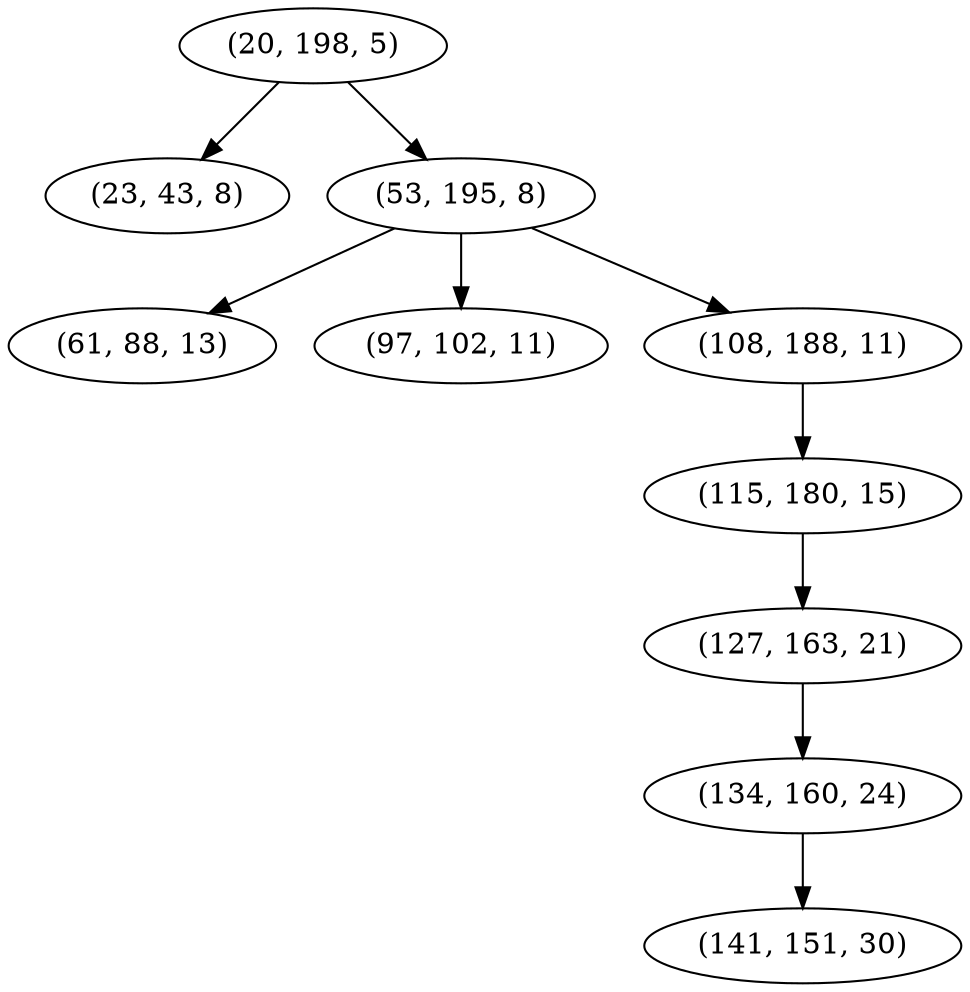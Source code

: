 digraph tree {
    "(20, 198, 5)";
    "(23, 43, 8)";
    "(53, 195, 8)";
    "(61, 88, 13)";
    "(97, 102, 11)";
    "(108, 188, 11)";
    "(115, 180, 15)";
    "(127, 163, 21)";
    "(134, 160, 24)";
    "(141, 151, 30)";
    "(20, 198, 5)" -> "(23, 43, 8)";
    "(20, 198, 5)" -> "(53, 195, 8)";
    "(53, 195, 8)" -> "(61, 88, 13)";
    "(53, 195, 8)" -> "(97, 102, 11)";
    "(53, 195, 8)" -> "(108, 188, 11)";
    "(108, 188, 11)" -> "(115, 180, 15)";
    "(115, 180, 15)" -> "(127, 163, 21)";
    "(127, 163, 21)" -> "(134, 160, 24)";
    "(134, 160, 24)" -> "(141, 151, 30)";
}
